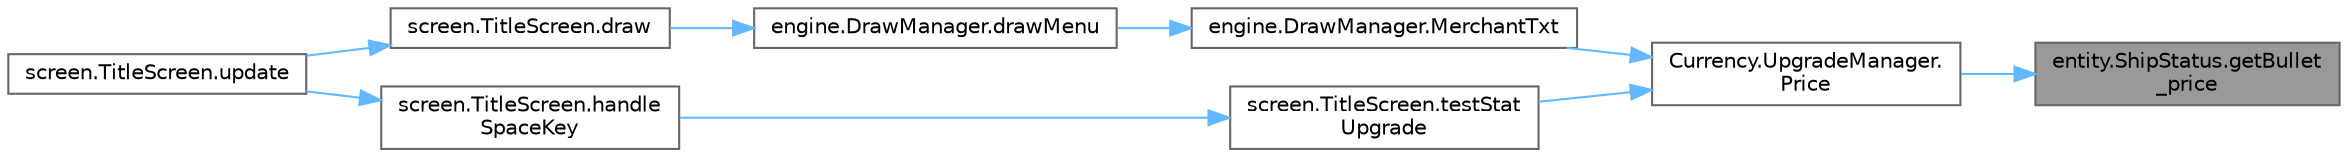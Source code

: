 digraph "entity.ShipStatus.getBullet_price"
{
 // LATEX_PDF_SIZE
  bgcolor="transparent";
  edge [fontname=Helvetica,fontsize=10,labelfontname=Helvetica,labelfontsize=10];
  node [fontname=Helvetica,fontsize=10,shape=box,height=0.2,width=0.4];
  rankdir="RL";
  Node1 [id="Node000001",label="entity.ShipStatus.getBullet\l_price",height=0.2,width=0.4,color="gray40", fillcolor="grey60", style="filled", fontcolor="black",tooltip=" "];
  Node1 -> Node2 [id="edge1_Node000001_Node000002",dir="back",color="steelblue1",style="solid",tooltip=" "];
  Node2 [id="Node000002",label="Currency.UpgradeManager.\lPrice",height=0.2,width=0.4,color="grey40", fillcolor="white", style="filled",URL="$class_currency_1_1_upgrade_manager.html#aaa148b065ac73ddf6eca7561758599e4",tooltip=" "];
  Node2 -> Node3 [id="edge2_Node000002_Node000003",dir="back",color="steelblue1",style="solid",tooltip=" "];
  Node3 [id="Node000003",label="engine.DrawManager.MerchantTxt",height=0.2,width=0.4,color="grey40", fillcolor="white", style="filled",URL="$classengine_1_1_draw_manager.html#aa78bf3e4414404d78091953b914cc4d5",tooltip=" "];
  Node3 -> Node4 [id="edge3_Node000003_Node000004",dir="back",color="steelblue1",style="solid",tooltip=" "];
  Node4 [id="Node000004",label="engine.DrawManager.drawMenu",height=0.2,width=0.4,color="grey40", fillcolor="white", style="filled",URL="$classengine_1_1_draw_manager.html#aa8899ff89b1b8cb4a30c6248ab3386f4",tooltip=" "];
  Node4 -> Node5 [id="edge4_Node000004_Node000005",dir="back",color="steelblue1",style="solid",tooltip=" "];
  Node5 [id="Node000005",label="screen.TitleScreen.draw",height=0.2,width=0.4,color="grey40", fillcolor="white", style="filled",URL="$classscreen_1_1_title_screen.html#a6194c8e8f96a4ba27c9433bfe2a47b59",tooltip="Draws the elements associated with the screen."];
  Node5 -> Node6 [id="edge5_Node000005_Node000006",dir="back",color="steelblue1",style="solid",tooltip=" "];
  Node6 [id="Node000006",label="screen.TitleScreen.update",height=0.2,width=0.4,color="grey40", fillcolor="white", style="filled",URL="$classscreen_1_1_title_screen.html#a3d9cb268fcea0fb80c636094b7da3a3d",tooltip="Updates the elements on screen and checks for events."];
  Node2 -> Node7 [id="edge6_Node000002_Node000007",dir="back",color="steelblue1",style="solid",tooltip=" "];
  Node7 [id="Node000007",label="screen.TitleScreen.testStat\lUpgrade",height=0.2,width=0.4,color="grey40", fillcolor="white", style="filled",URL="$classscreen_1_1_title_screen.html#a64bde84610fa44a3ef12fcf017ef3217",tooltip="runs when player do buying things when store system is ready – unwrap annotated code and rename this ..."];
  Node7 -> Node8 [id="edge7_Node000007_Node000008",dir="back",color="steelblue1",style="solid",tooltip=" "];
  Node8 [id="Node000008",label="screen.TitleScreen.handle\lSpaceKey",height=0.2,width=0.4,color="grey40", fillcolor="white", style="filled",URL="$classscreen_1_1_title_screen.html#aecedcd5e961b0da973cf9ef5c37ece6c",tooltip=" "];
  Node8 -> Node6 [id="edge8_Node000008_Node000006",dir="back",color="steelblue1",style="solid",tooltip=" "];
}
